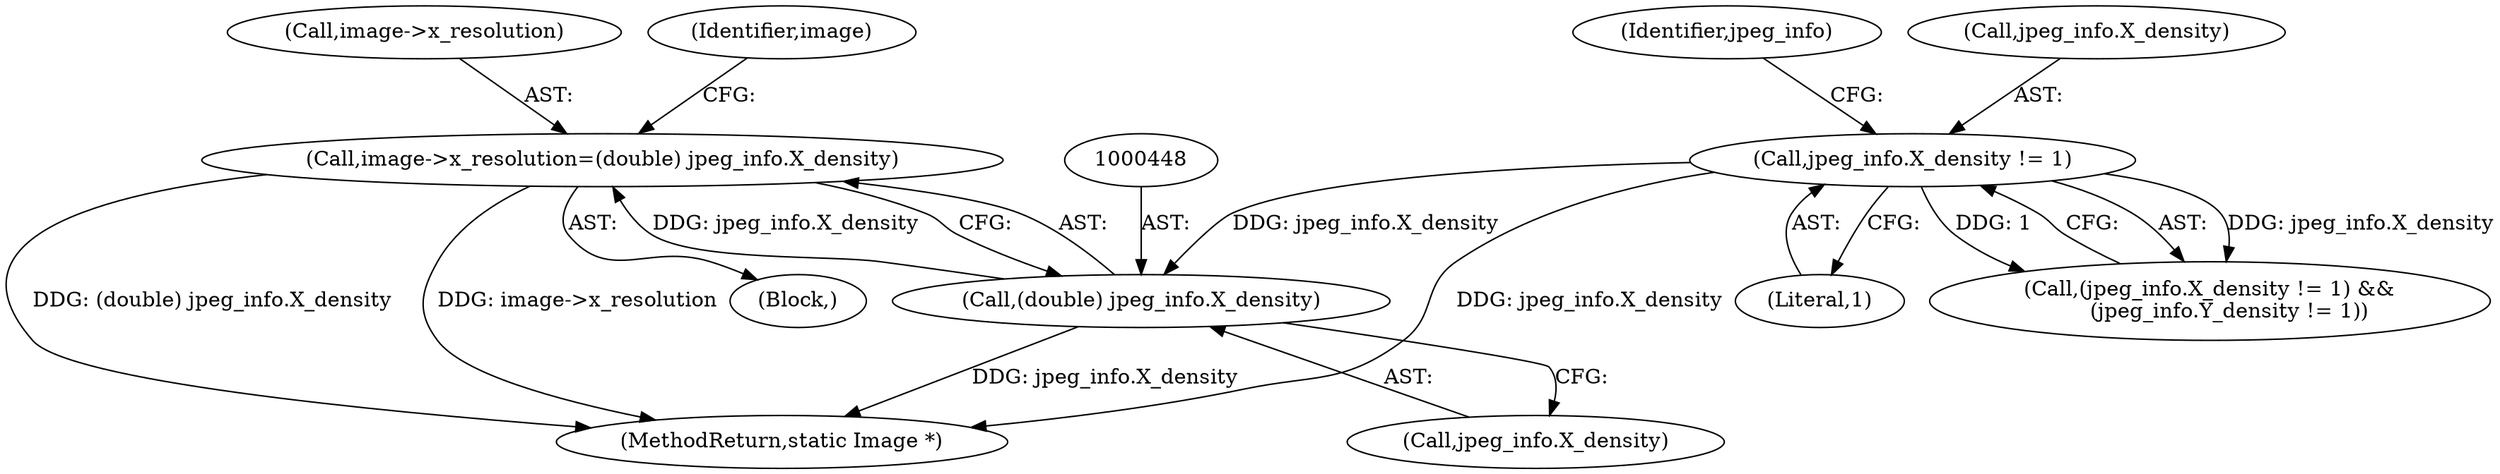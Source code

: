 digraph "0_ImageMagick_1737ac82b335e53376382c07b9a500d73dd2aa11@pointer" {
"1000443" [label="(Call,image->x_resolution=(double) jpeg_info.X_density)"];
"1000447" [label="(Call,(double) jpeg_info.X_density)"];
"1000432" [label="(Call,jpeg_info.X_density != 1)"];
"1000439" [label="(Identifier,jpeg_info)"];
"1000444" [label="(Call,image->x_resolution)"];
"1000436" [label="(Literal,1)"];
"1000447" [label="(Call,(double) jpeg_info.X_density)"];
"1000443" [label="(Call,image->x_resolution=(double) jpeg_info.X_density)"];
"1001897" [label="(MethodReturn,static Image *)"];
"1000433" [label="(Call,jpeg_info.X_density)"];
"1000431" [label="(Call,(jpeg_info.X_density != 1) &&\n      (jpeg_info.Y_density != 1))"];
"1000432" [label="(Call,jpeg_info.X_density != 1)"];
"1000442" [label="(Block,)"];
"1000449" [label="(Call,jpeg_info.X_density)"];
"1000454" [label="(Identifier,image)"];
"1000443" -> "1000442"  [label="AST: "];
"1000443" -> "1000447"  [label="CFG: "];
"1000444" -> "1000443"  [label="AST: "];
"1000447" -> "1000443"  [label="AST: "];
"1000454" -> "1000443"  [label="CFG: "];
"1000443" -> "1001897"  [label="DDG: (double) jpeg_info.X_density"];
"1000443" -> "1001897"  [label="DDG: image->x_resolution"];
"1000447" -> "1000443"  [label="DDG: jpeg_info.X_density"];
"1000447" -> "1000449"  [label="CFG: "];
"1000448" -> "1000447"  [label="AST: "];
"1000449" -> "1000447"  [label="AST: "];
"1000447" -> "1001897"  [label="DDG: jpeg_info.X_density"];
"1000432" -> "1000447"  [label="DDG: jpeg_info.X_density"];
"1000432" -> "1000431"  [label="AST: "];
"1000432" -> "1000436"  [label="CFG: "];
"1000433" -> "1000432"  [label="AST: "];
"1000436" -> "1000432"  [label="AST: "];
"1000439" -> "1000432"  [label="CFG: "];
"1000431" -> "1000432"  [label="CFG: "];
"1000432" -> "1001897"  [label="DDG: jpeg_info.X_density"];
"1000432" -> "1000431"  [label="DDG: jpeg_info.X_density"];
"1000432" -> "1000431"  [label="DDG: 1"];
}
